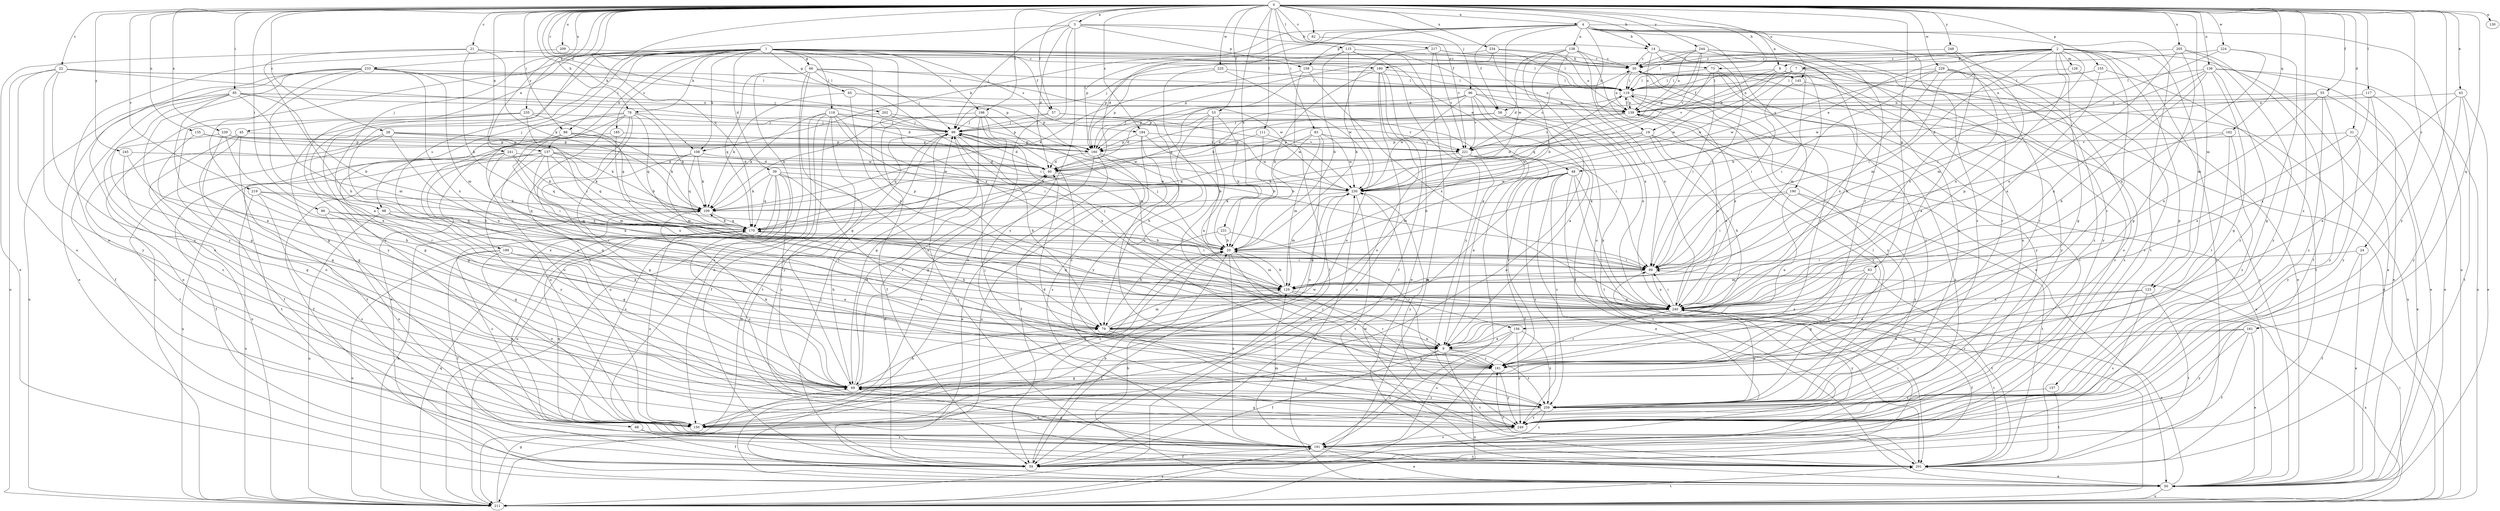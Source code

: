 strict digraph  {
0;
1;
2;
3;
4;
7;
8;
9;
14;
19;
20;
21;
22;
24;
28;
30;
31;
39;
40;
43;
45;
48;
50;
53;
55;
57;
58;
59;
63;
65;
66;
68;
69;
73;
78;
79;
82;
83;
85;
86;
88;
89;
96;
98;
99;
108;
109;
111;
115;
117;
118;
119;
123;
126;
129;
130;
135;
136;
137;
138;
139;
145;
150;
155;
156;
157;
158;
160;
161;
162;
170;
180;
181;
184;
185;
189;
190;
191;
198;
201;
202;
205;
209;
211;
217;
219;
221;
224;
225;
229;
230;
231;
233;
234;
235;
239;
240;
241;
244;
245;
248;
249;
259;
0 -> 3  [label=a];
0 -> 4  [label=a];
0 -> 14  [label=b];
0 -> 21  [label=c];
0 -> 22  [label=c];
0 -> 24  [label=c];
0 -> 28  [label=c];
0 -> 31  [label=d];
0 -> 43  [label=e];
0 -> 53  [label=f];
0 -> 55  [label=f];
0 -> 57  [label=f];
0 -> 63  [label=g];
0 -> 73  [label=h];
0 -> 82  [label=i];
0 -> 83  [label=i];
0 -> 85  [label=i];
0 -> 86  [label=i];
0 -> 88  [label=i];
0 -> 96  [label=j];
0 -> 98  [label=j];
0 -> 108  [label=k];
0 -> 111  [label=l];
0 -> 115  [label=l];
0 -> 117  [label=l];
0 -> 123  [label=m];
0 -> 130  [label=n];
0 -> 135  [label=n];
0 -> 136  [label=n];
0 -> 137  [label=n];
0 -> 145  [label=o];
0 -> 155  [label=p];
0 -> 161  [label=q];
0 -> 162  [label=q];
0 -> 170  [label=q];
0 -> 180  [label=r];
0 -> 184  [label=s];
0 -> 198  [label=t];
0 -> 202  [label=u];
0 -> 205  [label=u];
0 -> 209  [label=u];
0 -> 217  [label=v];
0 -> 219  [label=v];
0 -> 224  [label=w];
0 -> 225  [label=w];
0 -> 229  [label=w];
0 -> 231  [label=x];
0 -> 233  [label=x];
0 -> 234  [label=x];
0 -> 235  [label=x];
0 -> 239  [label=x];
0 -> 241  [label=y];
0 -> 244  [label=y];
0 -> 245  [label=y];
0 -> 248  [label=y];
0 -> 249  [label=y];
0 -> 259  [label=z];
1 -> 39  [label=d];
1 -> 45  [label=e];
1 -> 48  [label=e];
1 -> 57  [label=f];
1 -> 65  [label=g];
1 -> 66  [label=g];
1 -> 68  [label=g];
1 -> 73  [label=h];
1 -> 78  [label=h];
1 -> 88  [label=i];
1 -> 98  [label=j];
1 -> 108  [label=k];
1 -> 118  [label=l];
1 -> 119  [label=l];
1 -> 137  [label=n];
1 -> 145  [label=o];
1 -> 150  [label=o];
1 -> 156  [label=p];
1 -> 184  [label=s];
1 -> 185  [label=s];
1 -> 189  [label=s];
1 -> 198  [label=t];
1 -> 211  [label=u];
1 -> 240  [label=x];
2 -> 7  [label=a];
2 -> 8  [label=a];
2 -> 30  [label=c];
2 -> 48  [label=e];
2 -> 50  [label=e];
2 -> 69  [label=g];
2 -> 89  [label=i];
2 -> 123  [label=m];
2 -> 126  [label=m];
2 -> 129  [label=m];
2 -> 156  [label=p];
2 -> 157  [label=p];
2 -> 180  [label=r];
2 -> 181  [label=r];
2 -> 201  [label=t];
2 -> 240  [label=x];
3 -> 14  [label=b];
3 -> 40  [label=d];
3 -> 50  [label=e];
3 -> 58  [label=f];
3 -> 78  [label=h];
3 -> 99  [label=j];
3 -> 158  [label=p];
3 -> 249  [label=y];
4 -> 8  [label=a];
4 -> 14  [label=b];
4 -> 19  [label=b];
4 -> 40  [label=d];
4 -> 58  [label=f];
4 -> 108  [label=k];
4 -> 138  [label=n];
4 -> 158  [label=p];
4 -> 160  [label=p];
4 -> 181  [label=r];
4 -> 190  [label=s];
4 -> 201  [label=t];
4 -> 211  [label=u];
4 -> 230  [label=w];
4 -> 259  [label=z];
7 -> 58  [label=f];
7 -> 119  [label=l];
7 -> 139  [label=n];
7 -> 181  [label=r];
7 -> 191  [label=s];
7 -> 230  [label=w];
8 -> 19  [label=b];
8 -> 89  [label=i];
8 -> 119  [label=l];
8 -> 129  [label=m];
8 -> 191  [label=s];
8 -> 221  [label=v];
8 -> 230  [label=w];
9 -> 59  [label=f];
9 -> 181  [label=r];
9 -> 191  [label=s];
9 -> 201  [label=t];
9 -> 259  [label=z];
14 -> 30  [label=c];
14 -> 89  [label=i];
14 -> 139  [label=n];
14 -> 150  [label=o];
14 -> 259  [label=z];
19 -> 40  [label=d];
19 -> 50  [label=e];
19 -> 79  [label=h];
19 -> 160  [label=p];
19 -> 230  [label=w];
19 -> 240  [label=x];
20 -> 89  [label=i];
20 -> 99  [label=j];
20 -> 129  [label=m];
20 -> 150  [label=o];
20 -> 181  [label=r];
20 -> 191  [label=s];
21 -> 20  [label=b];
21 -> 30  [label=c];
21 -> 50  [label=e];
21 -> 79  [label=h];
21 -> 109  [label=k];
22 -> 119  [label=l];
22 -> 139  [label=n];
22 -> 150  [label=o];
22 -> 160  [label=p];
22 -> 211  [label=u];
22 -> 249  [label=y];
22 -> 259  [label=z];
24 -> 50  [label=e];
24 -> 59  [label=f];
24 -> 89  [label=i];
28 -> 109  [label=k];
28 -> 150  [label=o];
28 -> 160  [label=p];
28 -> 201  [label=t];
28 -> 221  [label=v];
28 -> 240  [label=x];
30 -> 119  [label=l];
30 -> 139  [label=n];
30 -> 181  [label=r];
30 -> 211  [label=u];
31 -> 50  [label=e];
31 -> 221  [label=v];
31 -> 240  [label=x];
31 -> 249  [label=y];
39 -> 79  [label=h];
39 -> 109  [label=k];
39 -> 170  [label=q];
39 -> 181  [label=r];
39 -> 191  [label=s];
39 -> 211  [label=u];
39 -> 230  [label=w];
39 -> 259  [label=z];
40 -> 230  [label=w];
43 -> 9  [label=a];
43 -> 50  [label=e];
43 -> 139  [label=n];
43 -> 201  [label=t];
43 -> 249  [label=y];
45 -> 59  [label=f];
45 -> 160  [label=p];
45 -> 201  [label=t];
45 -> 211  [label=u];
48 -> 20  [label=b];
48 -> 50  [label=e];
48 -> 59  [label=f];
48 -> 150  [label=o];
48 -> 201  [label=t];
48 -> 211  [label=u];
48 -> 230  [label=w];
48 -> 240  [label=x];
48 -> 249  [label=y];
48 -> 259  [label=z];
50 -> 20  [label=b];
50 -> 30  [label=c];
50 -> 211  [label=u];
50 -> 230  [label=w];
50 -> 240  [label=x];
53 -> 9  [label=a];
53 -> 20  [label=b];
53 -> 40  [label=d];
53 -> 79  [label=h];
53 -> 89  [label=i];
53 -> 99  [label=j];
53 -> 181  [label=r];
55 -> 40  [label=d];
55 -> 50  [label=e];
55 -> 139  [label=n];
55 -> 240  [label=x];
55 -> 249  [label=y];
55 -> 259  [label=z];
57 -> 99  [label=j];
57 -> 109  [label=k];
57 -> 230  [label=w];
57 -> 249  [label=y];
58 -> 40  [label=d];
58 -> 99  [label=j];
58 -> 150  [label=o];
58 -> 201  [label=t];
59 -> 20  [label=b];
59 -> 40  [label=d];
59 -> 89  [label=i];
59 -> 99  [label=j];
63 -> 9  [label=a];
63 -> 69  [label=g];
63 -> 129  [label=m];
63 -> 181  [label=r];
63 -> 201  [label=t];
65 -> 109  [label=k];
65 -> 139  [label=n];
65 -> 160  [label=p];
65 -> 240  [label=x];
66 -> 69  [label=g];
66 -> 89  [label=i];
66 -> 99  [label=j];
66 -> 119  [label=l];
66 -> 170  [label=q];
66 -> 191  [label=s];
66 -> 211  [label=u];
66 -> 230  [label=w];
68 -> 59  [label=f];
68 -> 191  [label=s];
69 -> 40  [label=d];
69 -> 79  [label=h];
69 -> 99  [label=j];
69 -> 109  [label=k];
69 -> 230  [label=w];
69 -> 259  [label=z];
73 -> 89  [label=i];
73 -> 119  [label=l];
73 -> 170  [label=q];
73 -> 249  [label=y];
73 -> 259  [label=z];
78 -> 9  [label=a];
78 -> 50  [label=e];
78 -> 69  [label=g];
78 -> 99  [label=j];
78 -> 109  [label=k];
78 -> 150  [label=o];
78 -> 170  [label=q];
78 -> 181  [label=r];
78 -> 259  [label=z];
79 -> 9  [label=a];
79 -> 129  [label=m];
79 -> 230  [label=w];
79 -> 249  [label=y];
82 -> 221  [label=v];
83 -> 20  [label=b];
83 -> 129  [label=m];
83 -> 150  [label=o];
83 -> 170  [label=q];
83 -> 221  [label=v];
83 -> 230  [label=w];
85 -> 9  [label=a];
85 -> 20  [label=b];
85 -> 40  [label=d];
85 -> 59  [label=f];
85 -> 69  [label=g];
85 -> 129  [label=m];
85 -> 139  [label=n];
85 -> 211  [label=u];
86 -> 69  [label=g];
86 -> 150  [label=o];
86 -> 170  [label=q];
86 -> 240  [label=x];
88 -> 20  [label=b];
88 -> 69  [label=g];
88 -> 109  [label=k];
88 -> 160  [label=p];
88 -> 240  [label=x];
89 -> 129  [label=m];
89 -> 240  [label=x];
96 -> 9  [label=a];
96 -> 59  [label=f];
96 -> 109  [label=k];
96 -> 139  [label=n];
96 -> 160  [label=p];
96 -> 221  [label=v];
96 -> 230  [label=w];
96 -> 240  [label=x];
98 -> 9  [label=a];
98 -> 69  [label=g];
98 -> 170  [label=q];
98 -> 211  [label=u];
99 -> 40  [label=d];
99 -> 79  [label=h];
99 -> 160  [label=p];
99 -> 170  [label=q];
99 -> 211  [label=u];
99 -> 230  [label=w];
99 -> 240  [label=x];
108 -> 40  [label=d];
108 -> 69  [label=g];
108 -> 109  [label=k];
108 -> 129  [label=m];
108 -> 170  [label=q];
109 -> 170  [label=q];
109 -> 191  [label=s];
111 -> 20  [label=b];
111 -> 160  [label=p];
111 -> 221  [label=v];
115 -> 9  [label=a];
115 -> 20  [label=b];
115 -> 30  [label=c];
115 -> 150  [label=o];
115 -> 160  [label=p];
115 -> 249  [label=y];
117 -> 50  [label=e];
117 -> 139  [label=n];
117 -> 240  [label=x];
117 -> 249  [label=y];
118 -> 20  [label=b];
118 -> 59  [label=f];
118 -> 89  [label=i];
118 -> 99  [label=j];
118 -> 109  [label=k];
118 -> 150  [label=o];
118 -> 201  [label=t];
118 -> 221  [label=v];
118 -> 249  [label=y];
119 -> 139  [label=n];
119 -> 160  [label=p];
119 -> 211  [label=u];
119 -> 240  [label=x];
119 -> 259  [label=z];
123 -> 9  [label=a];
123 -> 191  [label=s];
123 -> 201  [label=t];
123 -> 240  [label=x];
126 -> 50  [label=e];
126 -> 119  [label=l];
129 -> 20  [label=b];
129 -> 59  [label=f];
129 -> 99  [label=j];
129 -> 181  [label=r];
129 -> 240  [label=x];
135 -> 69  [label=g];
135 -> 160  [label=p];
135 -> 230  [label=w];
136 -> 50  [label=e];
136 -> 69  [label=g];
136 -> 79  [label=h];
136 -> 119  [label=l];
136 -> 211  [label=u];
136 -> 230  [label=w];
136 -> 240  [label=x];
136 -> 259  [label=z];
137 -> 40  [label=d];
137 -> 59  [label=f];
137 -> 109  [label=k];
137 -> 129  [label=m];
137 -> 170  [label=q];
137 -> 211  [label=u];
137 -> 230  [label=w];
137 -> 240  [label=x];
137 -> 249  [label=y];
138 -> 20  [label=b];
138 -> 30  [label=c];
138 -> 40  [label=d];
138 -> 50  [label=e];
138 -> 89  [label=i];
138 -> 150  [label=o];
138 -> 240  [label=x];
139 -> 99  [label=j];
139 -> 119  [label=l];
139 -> 191  [label=s];
139 -> 221  [label=v];
139 -> 259  [label=z];
145 -> 89  [label=i];
145 -> 249  [label=y];
150 -> 20  [label=b];
155 -> 119  [label=l];
155 -> 139  [label=n];
155 -> 201  [label=t];
155 -> 240  [label=x];
156 -> 9  [label=a];
156 -> 69  [label=g];
156 -> 191  [label=s];
156 -> 249  [label=y];
156 -> 259  [label=z];
157 -> 201  [label=t];
157 -> 259  [label=z];
158 -> 59  [label=f];
158 -> 109  [label=k];
158 -> 119  [label=l];
158 -> 240  [label=x];
160 -> 40  [label=d];
160 -> 50  [label=e];
160 -> 59  [label=f];
160 -> 69  [label=g];
160 -> 181  [label=r];
161 -> 9  [label=a];
161 -> 50  [label=e];
161 -> 59  [label=f];
161 -> 181  [label=r];
161 -> 249  [label=y];
162 -> 89  [label=i];
162 -> 160  [label=p];
162 -> 181  [label=r];
162 -> 259  [label=z];
170 -> 20  [label=b];
170 -> 79  [label=h];
170 -> 89  [label=i];
170 -> 109  [label=k];
170 -> 150  [label=o];
170 -> 191  [label=s];
170 -> 259  [label=z];
180 -> 20  [label=b];
180 -> 50  [label=e];
180 -> 59  [label=f];
180 -> 119  [label=l];
180 -> 150  [label=o];
180 -> 170  [label=q];
180 -> 211  [label=u];
181 -> 69  [label=g];
181 -> 211  [label=u];
181 -> 249  [label=y];
184 -> 20  [label=b];
184 -> 160  [label=p];
184 -> 191  [label=s];
184 -> 211  [label=u];
184 -> 230  [label=w];
185 -> 89  [label=i];
185 -> 150  [label=o];
185 -> 160  [label=p];
189 -> 9  [label=a];
189 -> 59  [label=f];
189 -> 79  [label=h];
189 -> 89  [label=i];
189 -> 150  [label=o];
189 -> 211  [label=u];
190 -> 9  [label=a];
190 -> 89  [label=i];
190 -> 109  [label=k];
190 -> 201  [label=t];
190 -> 259  [label=z];
191 -> 30  [label=c];
191 -> 50  [label=e];
191 -> 59  [label=f];
191 -> 69  [label=g];
191 -> 129  [label=m];
191 -> 170  [label=q];
191 -> 201  [label=t];
198 -> 50  [label=e];
198 -> 59  [label=f];
198 -> 69  [label=g];
198 -> 99  [label=j];
198 -> 129  [label=m];
198 -> 259  [label=z];
201 -> 50  [label=e];
201 -> 99  [label=j];
201 -> 181  [label=r];
201 -> 230  [label=w];
202 -> 79  [label=h];
202 -> 99  [label=j];
202 -> 160  [label=p];
205 -> 30  [label=c];
205 -> 59  [label=f];
205 -> 69  [label=g];
205 -> 240  [label=x];
205 -> 249  [label=y];
209 -> 30  [label=c];
209 -> 150  [label=o];
211 -> 69  [label=g];
211 -> 89  [label=i];
211 -> 109  [label=k];
211 -> 170  [label=q];
211 -> 191  [label=s];
211 -> 201  [label=t];
211 -> 240  [label=x];
217 -> 20  [label=b];
217 -> 30  [label=c];
217 -> 119  [label=l];
217 -> 211  [label=u];
217 -> 221  [label=v];
219 -> 109  [label=k];
219 -> 170  [label=q];
219 -> 191  [label=s];
219 -> 211  [label=u];
219 -> 240  [label=x];
221 -> 9  [label=a];
221 -> 30  [label=c];
221 -> 109  [label=k];
221 -> 129  [label=m];
221 -> 181  [label=r];
221 -> 191  [label=s];
224 -> 30  [label=c];
224 -> 69  [label=g];
224 -> 89  [label=i];
224 -> 240  [label=x];
225 -> 119  [label=l];
225 -> 160  [label=p];
225 -> 230  [label=w];
225 -> 259  [label=z];
229 -> 9  [label=a];
229 -> 20  [label=b];
229 -> 119  [label=l];
229 -> 150  [label=o];
229 -> 181  [label=r];
229 -> 230  [label=w];
229 -> 240  [label=x];
229 -> 259  [label=z];
230 -> 109  [label=k];
230 -> 119  [label=l];
230 -> 129  [label=m];
230 -> 201  [label=t];
230 -> 249  [label=y];
231 -> 20  [label=b];
231 -> 79  [label=h];
231 -> 181  [label=r];
233 -> 9  [label=a];
233 -> 50  [label=e];
233 -> 99  [label=j];
233 -> 119  [label=l];
233 -> 129  [label=m];
233 -> 150  [label=o];
233 -> 240  [label=x];
233 -> 249  [label=y];
233 -> 259  [label=z];
234 -> 30  [label=c];
234 -> 99  [label=j];
234 -> 139  [label=n];
234 -> 160  [label=p];
234 -> 240  [label=x];
235 -> 69  [label=g];
235 -> 89  [label=i];
235 -> 99  [label=j];
235 -> 150  [label=o];
235 -> 170  [label=q];
235 -> 181  [label=r];
239 -> 69  [label=g];
239 -> 160  [label=p];
239 -> 221  [label=v];
239 -> 240  [label=x];
239 -> 259  [label=z];
240 -> 59  [label=f];
240 -> 79  [label=h];
240 -> 89  [label=i];
240 -> 139  [label=n];
240 -> 170  [label=q];
240 -> 181  [label=r];
240 -> 201  [label=t];
240 -> 249  [label=y];
241 -> 9  [label=a];
241 -> 40  [label=d];
241 -> 59  [label=f];
241 -> 89  [label=i];
241 -> 109  [label=k];
241 -> 170  [label=q];
241 -> 201  [label=t];
244 -> 30  [label=c];
244 -> 79  [label=h];
244 -> 119  [label=l];
244 -> 139  [label=n];
244 -> 160  [label=p];
244 -> 191  [label=s];
244 -> 221  [label=v];
244 -> 249  [label=y];
245 -> 40  [label=d];
245 -> 69  [label=g];
245 -> 79  [label=h];
248 -> 30  [label=c];
248 -> 129  [label=m];
248 -> 240  [label=x];
249 -> 69  [label=g];
249 -> 191  [label=s];
259 -> 40  [label=d];
259 -> 99  [label=j];
259 -> 119  [label=l];
259 -> 150  [label=o];
259 -> 191  [label=s];
259 -> 240  [label=x];
259 -> 249  [label=y];
}
